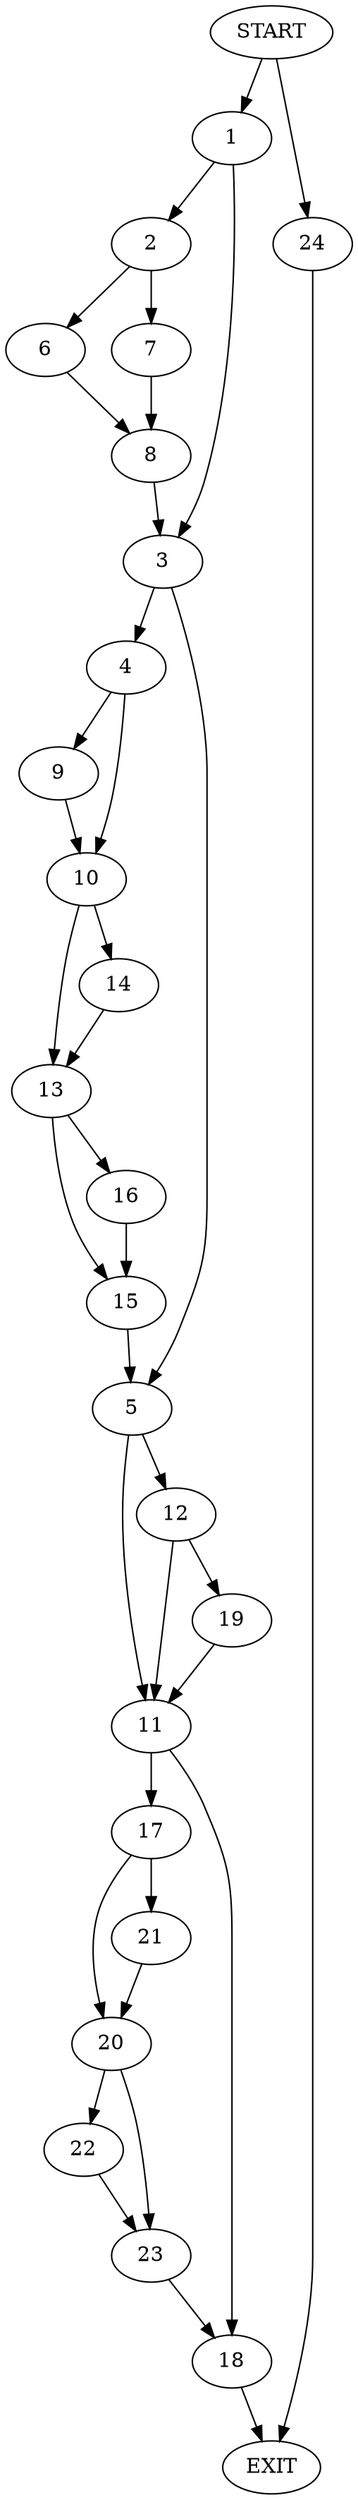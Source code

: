 digraph {
0 [label="START"]
25 [label="EXIT"]
0 -> 1
1 -> 2
1 -> 3
3 -> 4
3 -> 5
2 -> 6
2 -> 7
6 -> 8
7 -> 8
8 -> 3
4 -> 9
4 -> 10
5 -> 11
5 -> 12
9 -> 10
10 -> 13
10 -> 14
13 -> 15
13 -> 16
14 -> 13
15 -> 5
16 -> 15
11 -> 17
11 -> 18
12 -> 11
12 -> 19
19 -> 11
18 -> 25
17 -> 20
17 -> 21
20 -> 22
20 -> 23
21 -> 20
23 -> 18
22 -> 23
0 -> 24
24 -> 25
}
